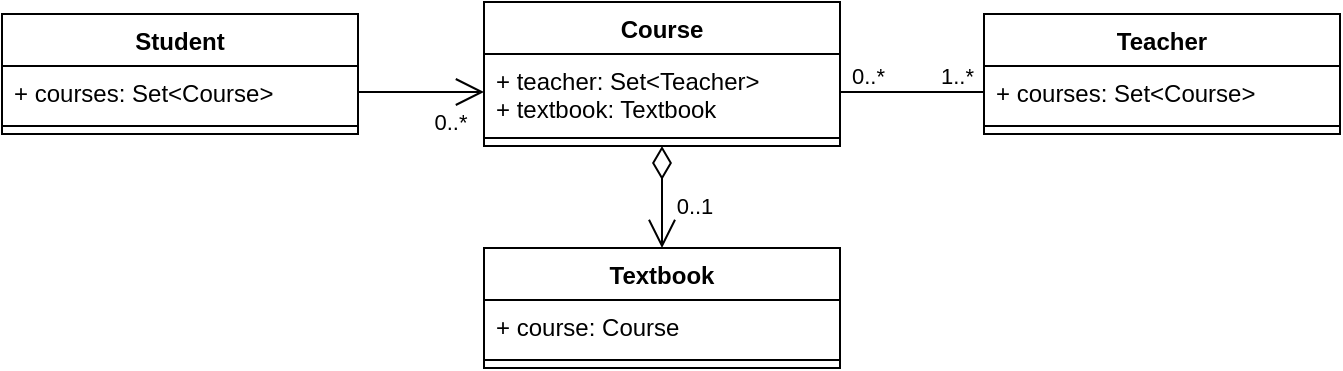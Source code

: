 <mxfile version="24.2.7" type="device">
  <diagram name="第 1 页" id="x_i_-oTYh357FhNiy-jN">
    <mxGraphModel dx="2203" dy="774" grid="0" gridSize="10" guides="1" tooltips="1" connect="1" arrows="1" fold="1" page="0" pageScale="1" pageWidth="827" pageHeight="1169" math="0" shadow="0">
      <root>
        <mxCell id="0" />
        <mxCell id="1" parent="0" />
        <mxCell id="u_d2pRbgUaOH4Io2uEPG-13" value="Student" style="swimlane;fontStyle=1;align=center;verticalAlign=top;childLayout=stackLayout;horizontal=1;startSize=26;horizontalStack=0;resizeParent=1;resizeParentMax=0;resizeLast=0;collapsible=1;marginBottom=0;whiteSpace=wrap;html=1;" vertex="1" parent="1">
          <mxGeometry x="-1250" y="-324" width="178" height="60" as="geometry" />
        </mxCell>
        <mxCell id="u_d2pRbgUaOH4Io2uEPG-14" value="+ courses: Set&amp;lt;Course&amp;gt;" style="text;strokeColor=none;fillColor=none;align=left;verticalAlign=top;spacingLeft=4;spacingRight=4;overflow=hidden;rotatable=0;points=[[0,0.5],[1,0.5]];portConstraint=eastwest;whiteSpace=wrap;html=1;" vertex="1" parent="u_d2pRbgUaOH4Io2uEPG-13">
          <mxGeometry y="26" width="178" height="26" as="geometry" />
        </mxCell>
        <mxCell id="u_d2pRbgUaOH4Io2uEPG-15" value="" style="line;strokeWidth=1;fillColor=none;align=left;verticalAlign=middle;spacingTop=-1;spacingLeft=3;spacingRight=3;rotatable=0;labelPosition=right;points=[];portConstraint=eastwest;strokeColor=inherit;" vertex="1" parent="u_d2pRbgUaOH4Io2uEPG-13">
          <mxGeometry y="52" width="178" height="8" as="geometry" />
        </mxCell>
        <mxCell id="u_d2pRbgUaOH4Io2uEPG-17" value="Teacher" style="swimlane;fontStyle=1;align=center;verticalAlign=top;childLayout=stackLayout;horizontal=1;startSize=26;horizontalStack=0;resizeParent=1;resizeParentMax=0;resizeLast=0;collapsible=1;marginBottom=0;whiteSpace=wrap;html=1;" vertex="1" parent="1">
          <mxGeometry x="-759" y="-324" width="178" height="60" as="geometry" />
        </mxCell>
        <mxCell id="u_d2pRbgUaOH4Io2uEPG-18" value="+ courses: Set&amp;lt;Course&amp;gt;" style="text;strokeColor=none;fillColor=none;align=left;verticalAlign=top;spacingLeft=4;spacingRight=4;overflow=hidden;rotatable=0;points=[[0,0.5],[1,0.5]];portConstraint=eastwest;whiteSpace=wrap;html=1;" vertex="1" parent="u_d2pRbgUaOH4Io2uEPG-17">
          <mxGeometry y="26" width="178" height="26" as="geometry" />
        </mxCell>
        <mxCell id="u_d2pRbgUaOH4Io2uEPG-19" value="" style="line;strokeWidth=1;fillColor=none;align=left;verticalAlign=middle;spacingTop=-1;spacingLeft=3;spacingRight=3;rotatable=0;labelPosition=right;points=[];portConstraint=eastwest;strokeColor=inherit;" vertex="1" parent="u_d2pRbgUaOH4Io2uEPG-17">
          <mxGeometry y="52" width="178" height="8" as="geometry" />
        </mxCell>
        <mxCell id="u_d2pRbgUaOH4Io2uEPG-20" value="Course" style="swimlane;fontStyle=1;align=center;verticalAlign=top;childLayout=stackLayout;horizontal=1;startSize=26;horizontalStack=0;resizeParent=1;resizeParentMax=0;resizeLast=0;collapsible=1;marginBottom=0;whiteSpace=wrap;html=1;" vertex="1" parent="1">
          <mxGeometry x="-1009" y="-330" width="178" height="72" as="geometry" />
        </mxCell>
        <mxCell id="u_d2pRbgUaOH4Io2uEPG-21" value="+ teacher: Set&amp;lt;Teacher&amp;gt;&lt;div&gt;+ textbook: Textbook&lt;/div&gt;" style="text;strokeColor=none;fillColor=none;align=left;verticalAlign=top;spacingLeft=4;spacingRight=4;overflow=hidden;rotatable=0;points=[[0,0.5],[1,0.5]];portConstraint=eastwest;whiteSpace=wrap;html=1;" vertex="1" parent="u_d2pRbgUaOH4Io2uEPG-20">
          <mxGeometry y="26" width="178" height="38" as="geometry" />
        </mxCell>
        <mxCell id="u_d2pRbgUaOH4Io2uEPG-22" value="" style="line;strokeWidth=1;fillColor=none;align=left;verticalAlign=middle;spacingTop=-1;spacingLeft=3;spacingRight=3;rotatable=0;labelPosition=right;points=[];portConstraint=eastwest;strokeColor=inherit;" vertex="1" parent="u_d2pRbgUaOH4Io2uEPG-20">
          <mxGeometry y="64" width="178" height="8" as="geometry" />
        </mxCell>
        <mxCell id="u_d2pRbgUaOH4Io2uEPG-23" value="Textbook" style="swimlane;fontStyle=1;align=center;verticalAlign=top;childLayout=stackLayout;horizontal=1;startSize=26;horizontalStack=0;resizeParent=1;resizeParentMax=0;resizeLast=0;collapsible=1;marginBottom=0;whiteSpace=wrap;html=1;" vertex="1" parent="1">
          <mxGeometry x="-1009" y="-207" width="178" height="60" as="geometry" />
        </mxCell>
        <mxCell id="u_d2pRbgUaOH4Io2uEPG-24" value="+ course: Course" style="text;strokeColor=none;fillColor=none;align=left;verticalAlign=top;spacingLeft=4;spacingRight=4;overflow=hidden;rotatable=0;points=[[0,0.5],[1,0.5]];portConstraint=eastwest;whiteSpace=wrap;html=1;" vertex="1" parent="u_d2pRbgUaOH4Io2uEPG-23">
          <mxGeometry y="26" width="178" height="26" as="geometry" />
        </mxCell>
        <mxCell id="u_d2pRbgUaOH4Io2uEPG-25" value="" style="line;strokeWidth=1;fillColor=none;align=left;verticalAlign=middle;spacingTop=-1;spacingLeft=3;spacingRight=3;rotatable=0;labelPosition=right;points=[];portConstraint=eastwest;strokeColor=inherit;" vertex="1" parent="u_d2pRbgUaOH4Io2uEPG-23">
          <mxGeometry y="52" width="178" height="8" as="geometry" />
        </mxCell>
        <mxCell id="u_d2pRbgUaOH4Io2uEPG-26" value="" style="endArrow=open;endFill=1;endSize=12;html=1;rounded=0;exitX=1;exitY=0.5;exitDx=0;exitDy=0;entryX=0;entryY=0.5;entryDx=0;entryDy=0;" edge="1" parent="1" source="u_d2pRbgUaOH4Io2uEPG-14" target="u_d2pRbgUaOH4Io2uEPG-21">
          <mxGeometry width="160" relative="1" as="geometry">
            <mxPoint x="-1104" y="-228" as="sourcePoint" />
            <mxPoint x="-960" y="-362" as="targetPoint" />
          </mxGeometry>
        </mxCell>
        <mxCell id="u_d2pRbgUaOH4Io2uEPG-29" value="0..*" style="edgeLabel;html=1;align=center;verticalAlign=middle;resizable=0;points=[];" vertex="1" connectable="0" parent="u_d2pRbgUaOH4Io2uEPG-26">
          <mxGeometry x="-0.198" y="-1" relative="1" as="geometry">
            <mxPoint x="20" y="14" as="offset" />
          </mxGeometry>
        </mxCell>
        <mxCell id="u_d2pRbgUaOH4Io2uEPG-37" value="" style="endArrow=none;html=1;edgeStyle=orthogonalEdgeStyle;rounded=0;exitX=1;exitY=0.5;exitDx=0;exitDy=0;entryX=0;entryY=0.5;entryDx=0;entryDy=0;" edge="1" parent="1" source="u_d2pRbgUaOH4Io2uEPG-21" target="u_d2pRbgUaOH4Io2uEPG-18">
          <mxGeometry relative="1" as="geometry">
            <mxPoint x="-727" y="-100" as="sourcePoint" />
            <mxPoint x="-789" y="-357" as="targetPoint" />
          </mxGeometry>
        </mxCell>
        <mxCell id="u_d2pRbgUaOH4Io2uEPG-38" value="0..*" style="edgeLabel;resizable=0;html=1;align=left;verticalAlign=bottom;" connectable="0" vertex="1" parent="u_d2pRbgUaOH4Io2uEPG-37">
          <mxGeometry x="-1" relative="1" as="geometry">
            <mxPoint x="4" as="offset" />
          </mxGeometry>
        </mxCell>
        <mxCell id="u_d2pRbgUaOH4Io2uEPG-39" value="1..*" style="edgeLabel;resizable=0;html=1;align=right;verticalAlign=bottom;" connectable="0" vertex="1" parent="u_d2pRbgUaOH4Io2uEPG-37">
          <mxGeometry x="1" relative="1" as="geometry">
            <mxPoint x="-5" as="offset" />
          </mxGeometry>
        </mxCell>
        <mxCell id="u_d2pRbgUaOH4Io2uEPG-40" value="" style="endArrow=open;html=1;endSize=12;startArrow=diamondThin;startSize=14;startFill=0;edgeStyle=orthogonalEdgeStyle;align=left;verticalAlign=bottom;rounded=0;exitX=0.5;exitY=1;exitDx=0;exitDy=0;entryX=0.5;entryY=0;entryDx=0;entryDy=0;" edge="1" parent="1" source="u_d2pRbgUaOH4Io2uEPG-20" target="u_d2pRbgUaOH4Io2uEPG-23">
          <mxGeometry x="0.451" y="17" relative="1" as="geometry">
            <mxPoint x="-1132" y="-49" as="sourcePoint" />
            <mxPoint x="-920" y="-220" as="targetPoint" />
            <mxPoint as="offset" />
          </mxGeometry>
        </mxCell>
        <mxCell id="u_d2pRbgUaOH4Io2uEPG-41" value="0..1" style="edgeLabel;html=1;align=center;verticalAlign=middle;resizable=0;points=[];" vertex="1" connectable="0" parent="u_d2pRbgUaOH4Io2uEPG-40">
          <mxGeometry x="0.425" y="16" relative="1" as="geometry">
            <mxPoint y="-7" as="offset" />
          </mxGeometry>
        </mxCell>
      </root>
    </mxGraphModel>
  </diagram>
</mxfile>
